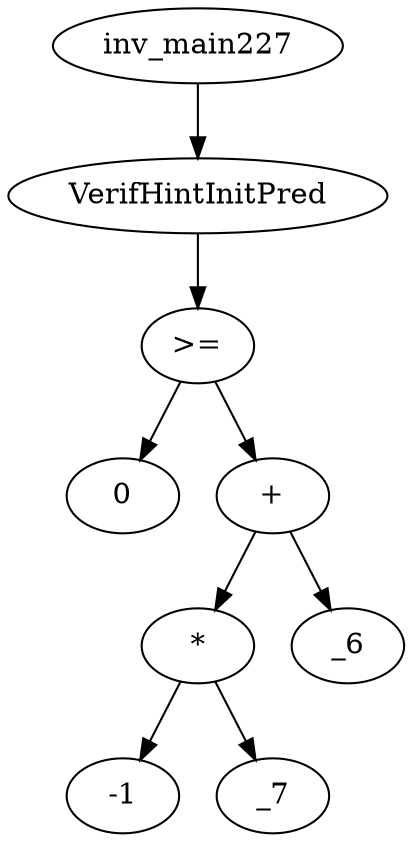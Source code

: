 digraph dag {
0 [label="inv_main227"];
1 [label="VerifHintInitPred"];
2 [label=">="];
3 [label="0"];
4 [label="+"];
5 [label="*"];
6 [label="-1"];
7 [label="_7"];
8 [label="_6"];
0->1
1->2
2->4
2 -> 3
4->5
4 -> 8
5->7
5 -> 6
}

